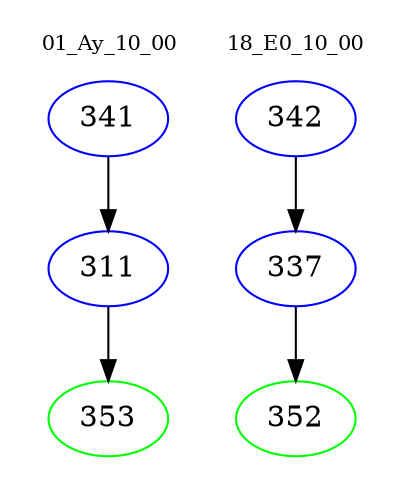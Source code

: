 digraph{
subgraph cluster_0 {
color = white
label = "01_Ay_10_00";
fontsize=10;
T0_341 [label="341", color="blue"]
T0_341 -> T0_311 [color="black"]
T0_311 [label="311", color="blue"]
T0_311 -> T0_353 [color="black"]
T0_353 [label="353", color="green"]
}
subgraph cluster_1 {
color = white
label = "18_E0_10_00";
fontsize=10;
T1_342 [label="342", color="blue"]
T1_342 -> T1_337 [color="black"]
T1_337 [label="337", color="blue"]
T1_337 -> T1_352 [color="black"]
T1_352 [label="352", color="green"]
}
}
